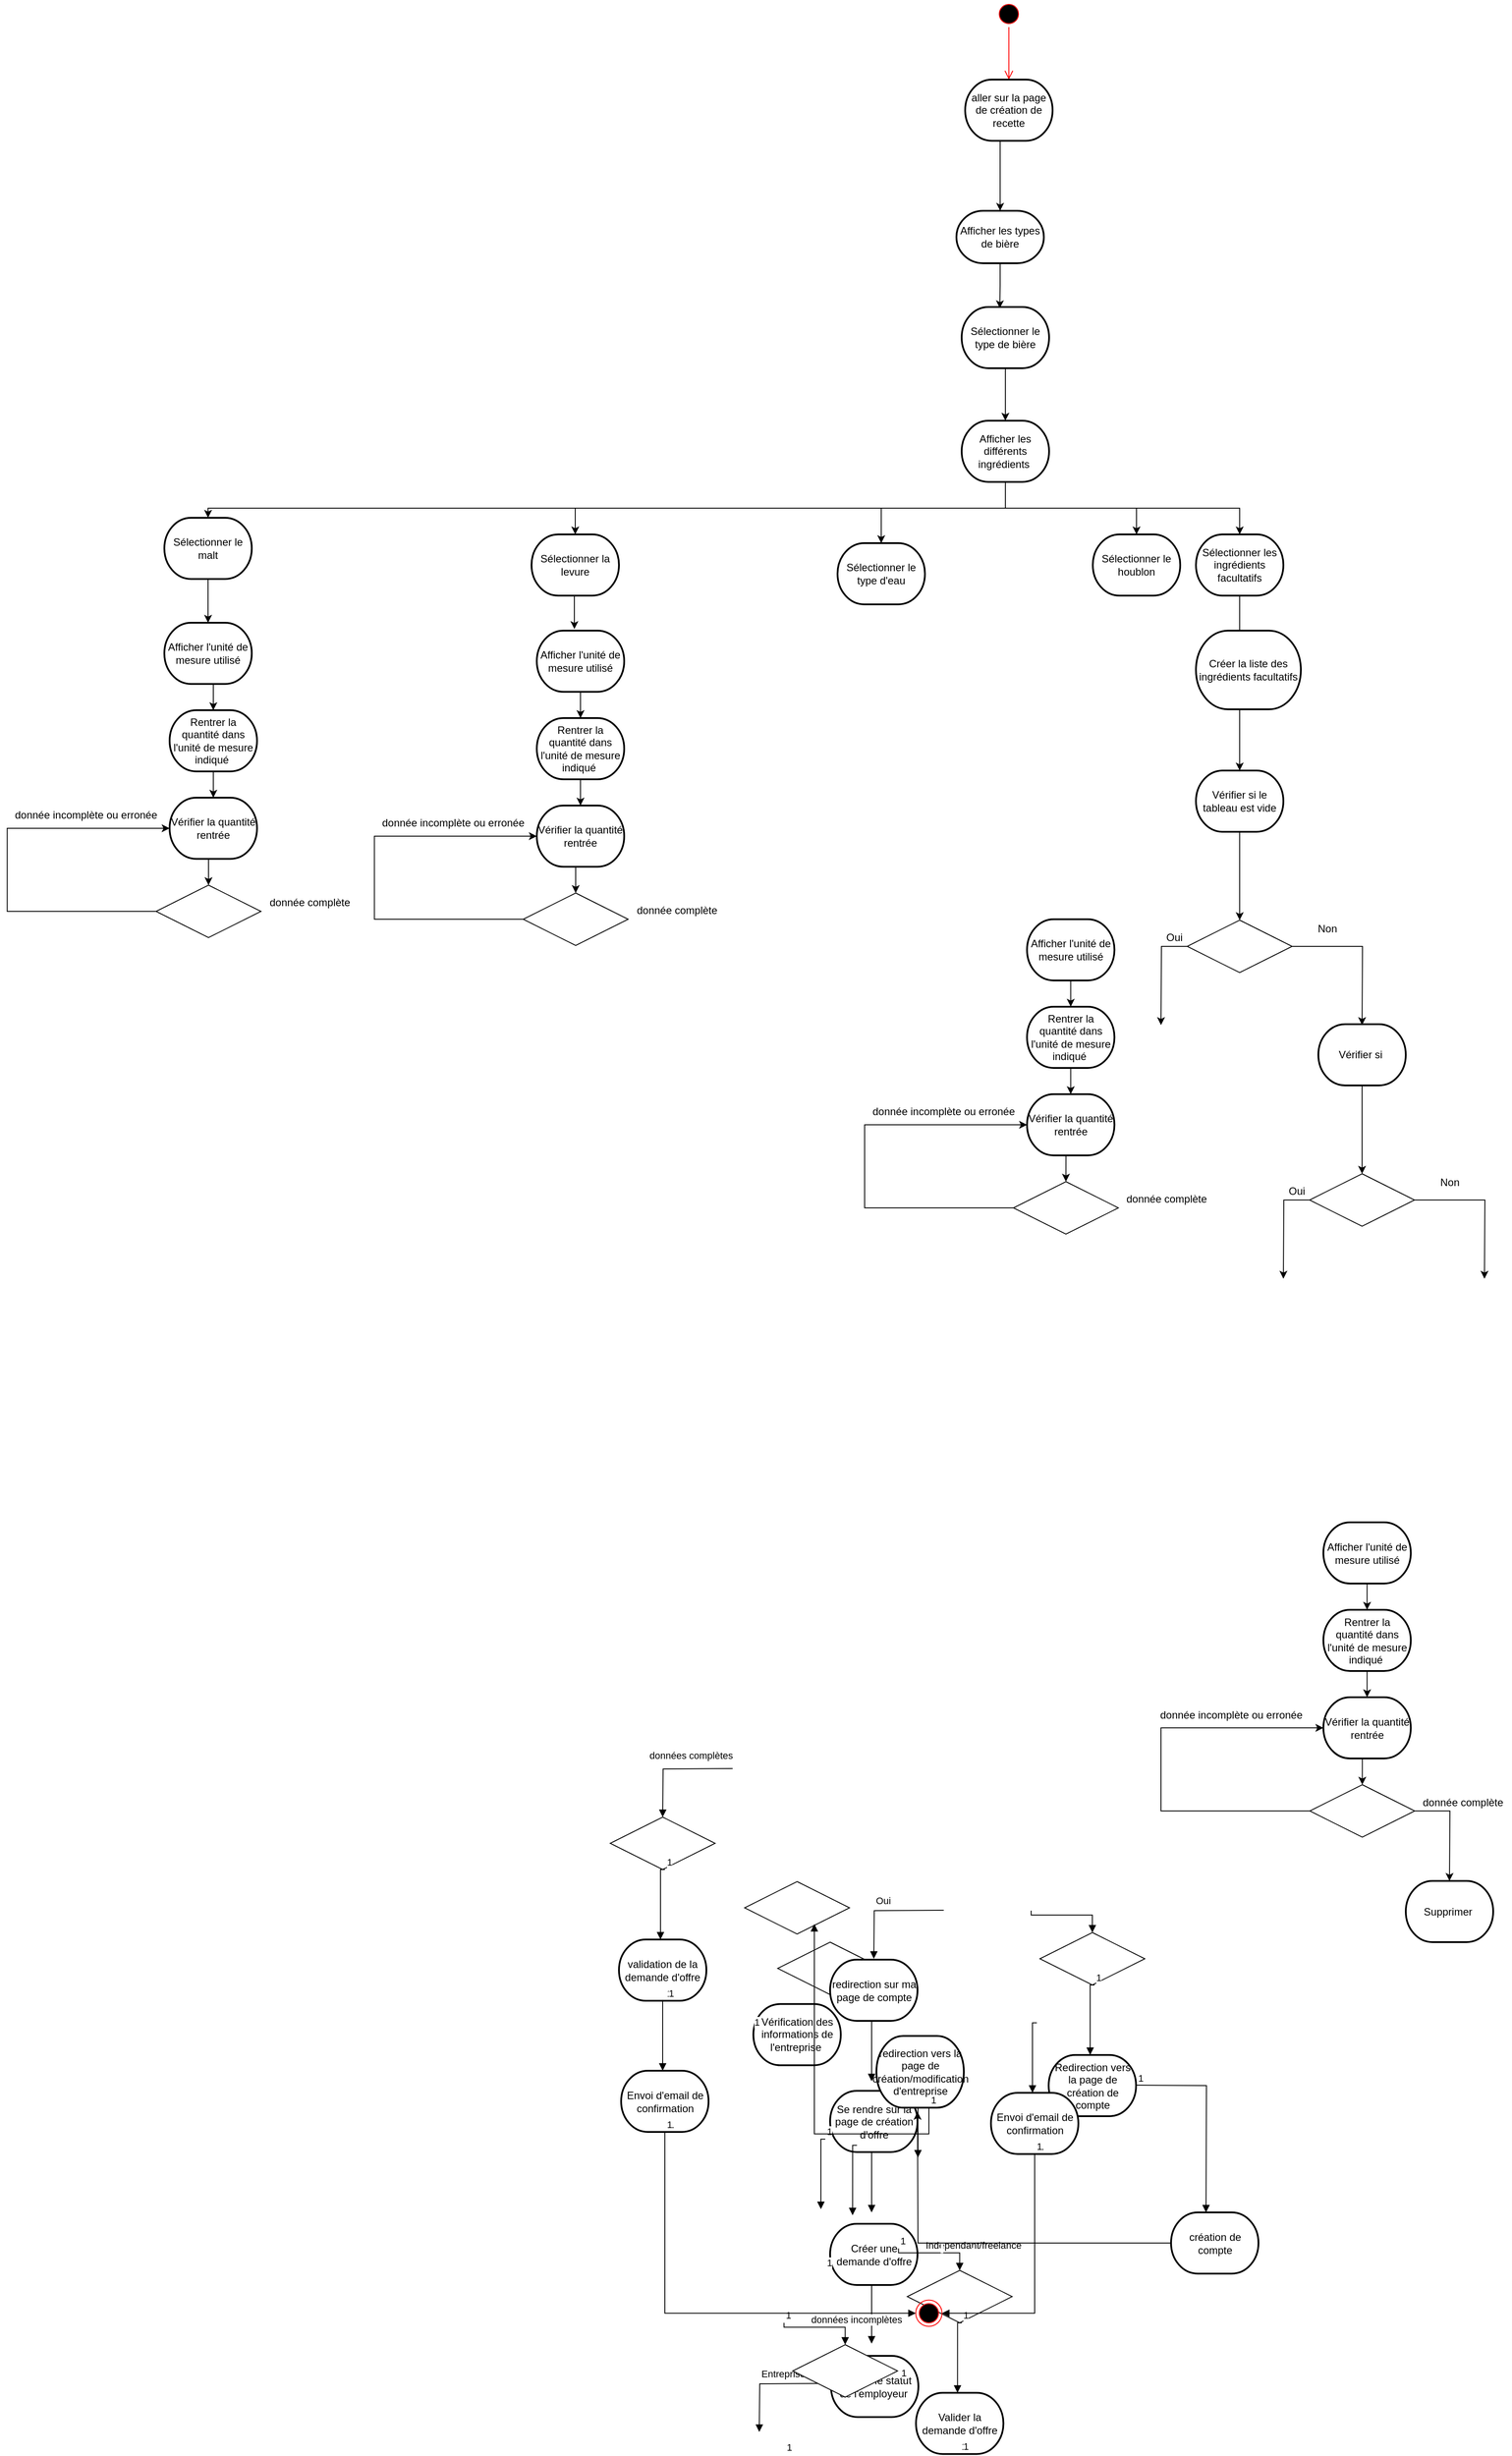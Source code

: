 <mxfile version="18.0.8" type="github">
  <diagram id="vqC2mFW4HvGlkNuLK0up" name="Page-1">
    <mxGraphModel dx="2207" dy="547" grid="1" gridSize="10" guides="1" tooltips="1" connect="1" arrows="1" fold="1" page="1" pageScale="1" pageWidth="1169" pageHeight="1654" math="0" shadow="0">
      <root>
        <mxCell id="0" />
        <mxCell id="1" parent="0" />
        <mxCell id="-LpXlav8uHPvm0gaR7sH-252" value="" style="ellipse;html=1;shape=startState;fillColor=#000000;strokeColor=#ff0000;" vertex="1" parent="1">
          <mxGeometry x="491" y="20" width="30" height="30" as="geometry" />
        </mxCell>
        <mxCell id="-LpXlav8uHPvm0gaR7sH-253" value="" style="edgeStyle=orthogonalEdgeStyle;html=1;verticalAlign=bottom;endArrow=open;endSize=8;strokeColor=#ff0000;rounded=0;entryX=0.5;entryY=0;entryDx=0;entryDy=0;entryPerimeter=0;" edge="1" parent="1" source="-LpXlav8uHPvm0gaR7sH-252" target="-LpXlav8uHPvm0gaR7sH-254">
          <mxGeometry relative="1" as="geometry">
            <mxPoint x="485" y="110" as="targetPoint" />
          </mxGeometry>
        </mxCell>
        <mxCell id="-LpXlav8uHPvm0gaR7sH-333" style="edgeStyle=orthogonalEdgeStyle;rounded=0;orthogonalLoop=1;jettySize=auto;html=1;exitX=0.4;exitY=1;exitDx=0;exitDy=0;exitPerimeter=0;entryX=0.5;entryY=0;entryDx=0;entryDy=0;entryPerimeter=0;endArrow=classic;endFill=1;" edge="1" parent="1" source="-LpXlav8uHPvm0gaR7sH-254" target="-LpXlav8uHPvm0gaR7sH-255">
          <mxGeometry relative="1" as="geometry" />
        </mxCell>
        <mxCell id="-LpXlav8uHPvm0gaR7sH-254" value="aller sur la page de création de recette" style="strokeWidth=2;html=1;shape=mxgraph.flowchart.terminator;whiteSpace=wrap;" vertex="1" parent="1">
          <mxGeometry x="456" y="110" width="100" height="70" as="geometry" />
        </mxCell>
        <mxCell id="-LpXlav8uHPvm0gaR7sH-330" style="edgeStyle=orthogonalEdgeStyle;rounded=0;orthogonalLoop=1;jettySize=auto;html=1;endArrow=classic;endFill=1;entryX=0.436;entryY=0.02;entryDx=0;entryDy=0;entryPerimeter=0;" edge="1" parent="1" source="-LpXlav8uHPvm0gaR7sH-255" target="-LpXlav8uHPvm0gaR7sH-329">
          <mxGeometry relative="1" as="geometry" />
        </mxCell>
        <mxCell id="-LpXlav8uHPvm0gaR7sH-255" value="Afficher les types de bière" style="strokeWidth=2;html=1;shape=mxgraph.flowchart.terminator;whiteSpace=wrap;" vertex="1" parent="1">
          <mxGeometry x="446" y="260" width="100" height="60" as="geometry" />
        </mxCell>
        <mxCell id="-LpXlav8uHPvm0gaR7sH-256" value="&amp;nbsp;" style="endArrow=block;endFill=1;html=1;edgeStyle=orthogonalEdgeStyle;align=left;verticalAlign=top;rounded=0;exitX=1;exitY=0.5;exitDx=0;exitDy=0;exitPerimeter=0;" edge="1" parent="1" target="-LpXlav8uHPvm0gaR7sH-258">
          <mxGeometry x="-1" y="-87" relative="1" as="geometry">
            <mxPoint x="531.5" y="2203.5" as="sourcePoint" />
            <mxPoint x="601.5" y="2258.5" as="targetPoint" />
            <Array as="points">
              <mxPoint x="531.5" y="2208.5" />
              <mxPoint x="601.5" y="2208.5" />
            </Array>
            <mxPoint x="-15" y="-1" as="offset" />
          </mxGeometry>
        </mxCell>
        <mxCell id="-LpXlav8uHPvm0gaR7sH-258" value="" style="shape=rhombus;perimeter=rhombusPerimeter;whiteSpace=wrap;html=1;align=center;" vertex="1" parent="1">
          <mxGeometry x="541.5" y="2228.5" width="120" height="60" as="geometry" />
        </mxCell>
        <mxCell id="-LpXlav8uHPvm0gaR7sH-261" style="edgeStyle=orthogonalEdgeStyle;rounded=0;orthogonalLoop=1;jettySize=auto;html=1;exitX=0.5;exitY=1;exitDx=0;exitDy=0;exitPerimeter=0;" edge="1" parent="1" source="-LpXlav8uHPvm0gaR7sH-254" target="-LpXlav8uHPvm0gaR7sH-254">
          <mxGeometry relative="1" as="geometry" />
        </mxCell>
        <mxCell id="-LpXlav8uHPvm0gaR7sH-262" value="&amp;nbsp;" style="endArrow=block;endFill=1;html=1;edgeStyle=orthogonalEdgeStyle;align=left;verticalAlign=top;rounded=0;" edge="1" parent="1">
          <mxGeometry x="1" y="138" relative="1" as="geometry">
            <mxPoint x="604" y="2288.5" as="sourcePoint" />
            <mxPoint x="599" y="2368.5" as="targetPoint" />
            <Array as="points">
              <mxPoint x="599" y="2288.5" />
            </Array>
            <mxPoint x="-3" y="30" as="offset" />
          </mxGeometry>
        </mxCell>
        <mxCell id="-LpXlav8uHPvm0gaR7sH-263" value="1" style="edgeLabel;resizable=0;html=1;align=left;verticalAlign=bottom;" connectable="0" vertex="1" parent="-LpXlav8uHPvm0gaR7sH-262">
          <mxGeometry x="-1" relative="1" as="geometry" />
        </mxCell>
        <mxCell id="-LpXlav8uHPvm0gaR7sH-264" value="Redirection vers la page de création de compte" style="strokeWidth=2;html=1;shape=mxgraph.flowchart.terminator;whiteSpace=wrap;" vertex="1" parent="1">
          <mxGeometry x="551.5" y="2368.5" width="100" height="70" as="geometry" />
        </mxCell>
        <mxCell id="-LpXlav8uHPvm0gaR7sH-265" value="Oui" style="endArrow=block;endFill=1;html=1;edgeStyle=orthogonalEdgeStyle;align=left;verticalAlign=top;rounded=0;" edge="1" parent="1">
          <mxGeometry x="0.181" y="-24" relative="1" as="geometry">
            <mxPoint x="431.5" y="2203" as="sourcePoint" />
            <mxPoint x="351.5" y="2258.5" as="targetPoint" />
            <mxPoint x="24" y="-24" as="offset" />
          </mxGeometry>
        </mxCell>
        <mxCell id="-LpXlav8uHPvm0gaR7sH-267" value="" style="shape=rhombus;perimeter=rhombusPerimeter;whiteSpace=wrap;html=1;align=center;" vertex="1" parent="1">
          <mxGeometry x="241.5" y="2239.5" width="120" height="60" as="geometry" />
        </mxCell>
        <mxCell id="-LpXlav8uHPvm0gaR7sH-268" value="&amp;nbsp;" style="endArrow=block;endFill=1;html=1;edgeStyle=orthogonalEdgeStyle;align=left;verticalAlign=top;rounded=0;" edge="1" parent="1">
          <mxGeometry x="1" y="138" relative="1" as="geometry">
            <mxPoint x="354" y="2318.5" as="sourcePoint" />
            <mxPoint x="349" y="2398.5" as="targetPoint" />
            <Array as="points">
              <mxPoint x="349" y="2318.5" />
            </Array>
            <mxPoint x="-3" y="30" as="offset" />
          </mxGeometry>
        </mxCell>
        <mxCell id="-LpXlav8uHPvm0gaR7sH-269" value="1" style="edgeLabel;resizable=0;html=1;align=left;verticalAlign=bottom;" connectable="0" vertex="1" parent="-LpXlav8uHPvm0gaR7sH-268">
          <mxGeometry x="-1" relative="1" as="geometry" />
        </mxCell>
        <mxCell id="-LpXlav8uHPvm0gaR7sH-270" value="redirection sur ma page de compte" style="strokeWidth=2;html=1;shape=mxgraph.flowchart.terminator;whiteSpace=wrap;" vertex="1" parent="1">
          <mxGeometry x="301.5" y="2259.5" width="100" height="70" as="geometry" />
        </mxCell>
        <mxCell id="-LpXlav8uHPvm0gaR7sH-271" value="&amp;nbsp;" style="endArrow=block;endFill=1;html=1;edgeStyle=orthogonalEdgeStyle;align=left;verticalAlign=top;rounded=0;" edge="1" parent="1">
          <mxGeometry x="1" y="138" relative="1" as="geometry">
            <mxPoint x="354" y="2468.5" as="sourcePoint" />
            <mxPoint x="349" y="2548.5" as="targetPoint" />
            <Array as="points">
              <mxPoint x="349" y="2468.5" />
            </Array>
            <mxPoint x="-3" y="30" as="offset" />
          </mxGeometry>
        </mxCell>
        <mxCell id="-LpXlav8uHPvm0gaR7sH-272" value="1" style="edgeLabel;resizable=0;html=1;align=left;verticalAlign=bottom;" connectable="0" vertex="1" parent="-LpXlav8uHPvm0gaR7sH-271">
          <mxGeometry x="-1" relative="1" as="geometry" />
        </mxCell>
        <mxCell id="-LpXlav8uHPvm0gaR7sH-273" value="Se rendre sur la page de création d&#39;offre" style="strokeWidth=2;html=1;shape=mxgraph.flowchart.terminator;whiteSpace=wrap;" vertex="1" parent="1">
          <mxGeometry x="301.5" y="2409.5" width="100" height="70" as="geometry" />
        </mxCell>
        <mxCell id="-LpXlav8uHPvm0gaR7sH-274" value="&amp;nbsp;" style="endArrow=block;endFill=1;html=1;edgeStyle=orthogonalEdgeStyle;align=left;verticalAlign=top;rounded=0;" edge="1" parent="1">
          <mxGeometry x="1" y="138" relative="1" as="geometry">
            <mxPoint x="354" y="2618.5" as="sourcePoint" />
            <mxPoint x="349" y="2698.5" as="targetPoint" />
            <Array as="points">
              <mxPoint x="349" y="2618.5" />
            </Array>
            <mxPoint x="-3" y="30" as="offset" />
          </mxGeometry>
        </mxCell>
        <mxCell id="-LpXlav8uHPvm0gaR7sH-275" value="1" style="edgeLabel;resizable=0;html=1;align=left;verticalAlign=bottom;" connectable="0" vertex="1" parent="-LpXlav8uHPvm0gaR7sH-274">
          <mxGeometry x="-1" relative="1" as="geometry" />
        </mxCell>
        <mxCell id="-LpXlav8uHPvm0gaR7sH-276" value="Créer une demande d&#39;offre" style="strokeWidth=2;html=1;shape=mxgraph.flowchart.terminator;whiteSpace=wrap;" vertex="1" parent="1">
          <mxGeometry x="301.5" y="2561.5" width="100" height="70" as="geometry" />
        </mxCell>
        <mxCell id="-LpXlav8uHPvm0gaR7sH-277" value="Indépendant/freelance" style="endArrow=block;endFill=1;html=1;edgeStyle=orthogonalEdgeStyle;align=left;verticalAlign=top;rounded=0;exitX=1;exitY=0.5;exitDx=0;exitDy=0;exitPerimeter=0;" edge="1" parent="1" target="-LpXlav8uHPvm0gaR7sH-279">
          <mxGeometry x="-0.284" y="22" relative="1" as="geometry">
            <mxPoint x="379.75" y="2589.75" as="sourcePoint" />
            <mxPoint x="449.75" y="2644.75" as="targetPoint" />
            <Array as="points">
              <mxPoint x="379.75" y="2594.75" />
              <mxPoint x="449.75" y="2594.75" />
            </Array>
            <mxPoint as="offset" />
          </mxGeometry>
        </mxCell>
        <mxCell id="-LpXlav8uHPvm0gaR7sH-278" value="1" style="edgeLabel;resizable=0;html=1;align=left;verticalAlign=bottom;" connectable="0" vertex="1" parent="-LpXlav8uHPvm0gaR7sH-277">
          <mxGeometry x="-1" relative="1" as="geometry" />
        </mxCell>
        <mxCell id="-LpXlav8uHPvm0gaR7sH-279" value="" style="shape=rhombus;perimeter=rhombusPerimeter;whiteSpace=wrap;html=1;align=center;" vertex="1" parent="1">
          <mxGeometry x="389.75" y="2614.75" width="120" height="60" as="geometry" />
        </mxCell>
        <mxCell id="-LpXlav8uHPvm0gaR7sH-280" value="&amp;nbsp;" style="endArrow=block;endFill=1;html=1;edgeStyle=orthogonalEdgeStyle;align=left;verticalAlign=top;rounded=0;" edge="1" parent="1">
          <mxGeometry x="1" y="138" relative="1" as="geometry">
            <mxPoint x="452.25" y="2674.75" as="sourcePoint" />
            <mxPoint x="447.25" y="2754.75" as="targetPoint" />
            <Array as="points">
              <mxPoint x="447.25" y="2674.75" />
            </Array>
            <mxPoint x="-3" y="30" as="offset" />
          </mxGeometry>
        </mxCell>
        <mxCell id="-LpXlav8uHPvm0gaR7sH-281" value="1" style="edgeLabel;resizable=0;html=1;align=left;verticalAlign=bottom;" connectable="0" vertex="1" parent="-LpXlav8uHPvm0gaR7sH-280">
          <mxGeometry x="-1" relative="1" as="geometry" />
        </mxCell>
        <mxCell id="-LpXlav8uHPvm0gaR7sH-282" value="Valider la demande d&#39;offre" style="strokeWidth=2;html=1;shape=mxgraph.flowchart.terminator;whiteSpace=wrap;" vertex="1" parent="1">
          <mxGeometry x="399.75" y="2754.75" width="100" height="70" as="geometry" />
        </mxCell>
        <mxCell id="-LpXlav8uHPvm0gaR7sH-283" value="&amp;nbsp;" style="endArrow=block;endFill=1;html=1;edgeStyle=orthogonalEdgeStyle;align=left;verticalAlign=top;rounded=0;" edge="1" parent="1">
          <mxGeometry x="1" y="138" relative="1" as="geometry">
            <mxPoint x="332.25" y="2471.75" as="sourcePoint" />
            <mxPoint x="327.25" y="2551.75" as="targetPoint" />
            <Array as="points">
              <mxPoint x="327.25" y="2471.75" />
            </Array>
            <mxPoint x="-3" y="30" as="offset" />
          </mxGeometry>
        </mxCell>
        <mxCell id="-LpXlav8uHPvm0gaR7sH-284" value="1" style="edgeLabel;resizable=0;html=1;align=left;verticalAlign=bottom;" connectable="0" vertex="1" parent="-LpXlav8uHPvm0gaR7sH-283">
          <mxGeometry x="-1" relative="1" as="geometry">
            <mxPoint x="23" y="298" as="offset" />
          </mxGeometry>
        </mxCell>
        <mxCell id="-LpXlav8uHPvm0gaR7sH-285" value="Vérifier le statut de l&#39;employeur&amp;nbsp;" style="strokeWidth=2;html=1;shape=mxgraph.flowchart.terminator;whiteSpace=wrap;" vertex="1" parent="1">
          <mxGeometry x="302.5" y="2712.5" width="100" height="70" as="geometry" />
        </mxCell>
        <mxCell id="-LpXlav8uHPvm0gaR7sH-286" value="1" style="edgeLabel;resizable=0;html=1;align=left;verticalAlign=bottom;" connectable="0" vertex="1" parent="1">
          <mxGeometry x="380.75" y="2740.75" as="geometry" />
        </mxCell>
        <mxCell id="-LpXlav8uHPvm0gaR7sH-287" value="Entreprise" style="endArrow=block;endFill=1;html=1;edgeStyle=orthogonalEdgeStyle;align=left;verticalAlign=top;rounded=0;" edge="1" parent="1">
          <mxGeometry x="0.181" y="-24" relative="1" as="geometry">
            <mxPoint x="300.5" y="2744" as="sourcePoint" />
            <mxPoint x="220.5" y="2799.5" as="targetPoint" />
            <mxPoint x="24" y="-24" as="offset" />
          </mxGeometry>
        </mxCell>
        <mxCell id="-LpXlav8uHPvm0gaR7sH-288" value="1" style="edgeLabel;resizable=0;html=1;align=left;verticalAlign=bottom;" connectable="0" vertex="1" parent="-LpXlav8uHPvm0gaR7sH-287">
          <mxGeometry x="-1" relative="1" as="geometry" />
        </mxCell>
        <mxCell id="-LpXlav8uHPvm0gaR7sH-289" value="" style="shape=rhombus;perimeter=rhombusPerimeter;whiteSpace=wrap;html=1;align=center;" vertex="1" parent="1">
          <mxGeometry x="203.75" y="2170.25" width="120" height="60" as="geometry" />
        </mxCell>
        <mxCell id="-LpXlav8uHPvm0gaR7sH-290" value="&amp;nbsp;" style="endArrow=block;endFill=1;html=1;edgeStyle=orthogonalEdgeStyle;align=left;verticalAlign=top;rounded=0;" edge="1" parent="1">
          <mxGeometry x="1" y="138" relative="1" as="geometry">
            <mxPoint x="296" y="2464.75" as="sourcePoint" />
            <mxPoint x="291" y="2544.75" as="targetPoint" />
            <Array as="points">
              <mxPoint x="291" y="2464.75" />
            </Array>
            <mxPoint x="-3" y="30" as="offset" />
          </mxGeometry>
        </mxCell>
        <mxCell id="-LpXlav8uHPvm0gaR7sH-291" value="1" style="edgeLabel;resizable=0;html=1;align=left;verticalAlign=bottom;" connectable="0" vertex="1" parent="-LpXlav8uHPvm0gaR7sH-290">
          <mxGeometry x="-1" relative="1" as="geometry" />
        </mxCell>
        <mxCell id="-LpXlav8uHPvm0gaR7sH-292" value="Vérification des informations de l&#39;entreprise&amp;nbsp;" style="strokeWidth=2;html=1;shape=mxgraph.flowchart.terminator;whiteSpace=wrap;" vertex="1" parent="1">
          <mxGeometry x="213.75" y="2310.25" width="100" height="70" as="geometry" />
        </mxCell>
        <mxCell id="-LpXlav8uHPvm0gaR7sH-293" value="1" style="edgeLabel;resizable=0;html=1;align=left;verticalAlign=bottom;" connectable="0" vertex="1" parent="1">
          <mxGeometry x="296" y="2614.75" as="geometry" />
        </mxCell>
        <mxCell id="-LpXlav8uHPvm0gaR7sH-294" value="données incomplètes" style="endArrow=block;endFill=1;html=1;edgeStyle=orthogonalEdgeStyle;align=left;verticalAlign=top;rounded=0;exitX=1;exitY=0.5;exitDx=0;exitDy=0;exitPerimeter=0;" edge="1" parent="1" target="-LpXlav8uHPvm0gaR7sH-296">
          <mxGeometry x="-0.284" y="22" relative="1" as="geometry">
            <mxPoint x="248.75" y="2674.75" as="sourcePoint" />
            <mxPoint x="318.75" y="2729.75" as="targetPoint" />
            <Array as="points">
              <mxPoint x="248.75" y="2679.75" />
              <mxPoint x="318.75" y="2679.75" />
            </Array>
            <mxPoint as="offset" />
          </mxGeometry>
        </mxCell>
        <mxCell id="-LpXlav8uHPvm0gaR7sH-295" value="1" style="edgeLabel;resizable=0;html=1;align=left;verticalAlign=bottom;" connectable="0" vertex="1" parent="-LpXlav8uHPvm0gaR7sH-294">
          <mxGeometry x="-1" relative="1" as="geometry" />
        </mxCell>
        <mxCell id="-LpXlav8uHPvm0gaR7sH-296" value="" style="shape=rhombus;perimeter=rhombusPerimeter;whiteSpace=wrap;html=1;align=center;" vertex="1" parent="1">
          <mxGeometry x="258.75" y="2699.75" width="120" height="60" as="geometry" />
        </mxCell>
        <mxCell id="-LpXlav8uHPvm0gaR7sH-297" value="&amp;nbsp;" style="endArrow=block;endFill=1;html=1;edgeStyle=orthogonalEdgeStyle;align=left;verticalAlign=top;rounded=0;" edge="1" parent="1">
          <mxGeometry x="1" y="138" relative="1" as="geometry">
            <mxPoint x="407" y="2405.75" as="sourcePoint" />
            <mxPoint x="402" y="2485.75" as="targetPoint" />
            <Array as="points">
              <mxPoint x="402" y="2405.75" />
            </Array>
            <mxPoint x="-3" y="30" as="offset" />
          </mxGeometry>
        </mxCell>
        <mxCell id="-LpXlav8uHPvm0gaR7sH-298" value="1" style="edgeLabel;resizable=0;html=1;align=left;verticalAlign=bottom;" connectable="0" vertex="1" parent="-LpXlav8uHPvm0gaR7sH-297">
          <mxGeometry x="-1" relative="1" as="geometry" />
        </mxCell>
        <mxCell id="-LpXlav8uHPvm0gaR7sH-299" value="redirection vers la page de création/modification d&#39;entreprise" style="strokeWidth=2;html=1;shape=mxgraph.flowchart.terminator;whiteSpace=wrap;" vertex="1" parent="1">
          <mxGeometry x="354.5" y="2346.75" width="100" height="82" as="geometry" />
        </mxCell>
        <mxCell id="-LpXlav8uHPvm0gaR7sH-300" value="1" style="edgeLabel;resizable=0;html=1;align=left;verticalAlign=bottom;" connectable="0" vertex="1" parent="1">
          <mxGeometry x="249.75" y="2825.75" as="geometry" />
        </mxCell>
        <mxCell id="-LpXlav8uHPvm0gaR7sH-301" value="données complètes" style="endArrow=block;endFill=1;html=1;edgeStyle=orthogonalEdgeStyle;align=left;verticalAlign=top;rounded=0;" edge="1" parent="1">
          <mxGeometry x="0.181" y="-34" relative="1" as="geometry">
            <mxPoint x="190" y="2041" as="sourcePoint" />
            <mxPoint x="110" y="2096.5" as="targetPoint" />
            <mxPoint x="16" y="-28" as="offset" />
          </mxGeometry>
        </mxCell>
        <mxCell id="-LpXlav8uHPvm0gaR7sH-302" value="1" style="edgeLabel;resizable=0;html=1;align=left;verticalAlign=bottom;" connectable="0" vertex="1" parent="-LpXlav8uHPvm0gaR7sH-301">
          <mxGeometry x="-1" relative="1" as="geometry">
            <mxPoint x="23" y="298" as="offset" />
          </mxGeometry>
        </mxCell>
        <mxCell id="-LpXlav8uHPvm0gaR7sH-303" value="" style="shape=rhombus;perimeter=rhombusPerimeter;whiteSpace=wrap;html=1;align=center;" vertex="1" parent="1">
          <mxGeometry x="50" y="2096.5" width="120" height="60" as="geometry" />
        </mxCell>
        <mxCell id="-LpXlav8uHPvm0gaR7sH-304" value="&amp;nbsp;" style="endArrow=block;endFill=1;html=1;edgeStyle=orthogonalEdgeStyle;align=left;verticalAlign=top;rounded=0;" edge="1" parent="1">
          <mxGeometry x="1" y="138" relative="1" as="geometry">
            <mxPoint x="112.5" y="2156.5" as="sourcePoint" />
            <mxPoint x="107.5" y="2236.5" as="targetPoint" />
            <Array as="points">
              <mxPoint x="107.5" y="2156.5" />
            </Array>
            <mxPoint x="-3" y="30" as="offset" />
          </mxGeometry>
        </mxCell>
        <mxCell id="-LpXlav8uHPvm0gaR7sH-305" value="1" style="edgeLabel;resizable=0;html=1;align=left;verticalAlign=bottom;" connectable="0" vertex="1" parent="-LpXlav8uHPvm0gaR7sH-304">
          <mxGeometry x="-1" relative="1" as="geometry" />
        </mxCell>
        <mxCell id="-LpXlav8uHPvm0gaR7sH-306" value="validation de la demande d&#39;offre" style="strokeWidth=2;html=1;shape=mxgraph.flowchart.terminator;whiteSpace=wrap;" vertex="1" parent="1">
          <mxGeometry x="60" y="2236.5" width="100" height="70" as="geometry" />
        </mxCell>
        <mxCell id="-LpXlav8uHPvm0gaR7sH-307" value="1" style="edgeLabel;resizable=0;html=1;align=left;verticalAlign=bottom;" connectable="0" vertex="1" parent="1">
          <mxGeometry x="112.5" y="2306.5" as="geometry" />
        </mxCell>
        <mxCell id="-LpXlav8uHPvm0gaR7sH-308" value="&amp;nbsp;" style="endArrow=block;endFill=1;html=1;edgeStyle=orthogonalEdgeStyle;align=left;verticalAlign=top;rounded=0;" edge="1" parent="1">
          <mxGeometry x="1" y="138" relative="1" as="geometry">
            <mxPoint x="115" y="2306.5" as="sourcePoint" />
            <mxPoint x="110" y="2386.5" as="targetPoint" />
            <Array as="points">
              <mxPoint x="110" y="2306.5" />
            </Array>
            <mxPoint x="-3" y="30" as="offset" />
          </mxGeometry>
        </mxCell>
        <mxCell id="-LpXlav8uHPvm0gaR7sH-309" value="1" style="edgeLabel;resizable=0;html=1;align=left;verticalAlign=bottom;" connectable="0" vertex="1" parent="-LpXlav8uHPvm0gaR7sH-308">
          <mxGeometry x="-1" relative="1" as="geometry" />
        </mxCell>
        <mxCell id="-LpXlav8uHPvm0gaR7sH-310" value="Envoi d&#39;email de confirmation" style="strokeWidth=2;html=1;shape=mxgraph.flowchart.terminator;whiteSpace=wrap;" vertex="1" parent="1">
          <mxGeometry x="62.5" y="2386.5" width="100" height="70" as="geometry" />
        </mxCell>
        <mxCell id="-LpXlav8uHPvm0gaR7sH-311" value="1" style="edgeLabel;resizable=0;html=1;align=left;verticalAlign=bottom;" connectable="0" vertex="1" parent="1">
          <mxGeometry x="115" y="2456.5" as="geometry" />
        </mxCell>
        <mxCell id="-LpXlav8uHPvm0gaR7sH-312" value="" style="ellipse;html=1;shape=endState;fillColor=#000000;strokeColor=#ff0000;" vertex="1" parent="1">
          <mxGeometry x="399.5" y="2648.75" width="30" height="30" as="geometry" />
        </mxCell>
        <mxCell id="-LpXlav8uHPvm0gaR7sH-313" value="&amp;nbsp;" style="endArrow=block;endFill=1;html=1;edgeStyle=orthogonalEdgeStyle;align=left;verticalAlign=top;rounded=0;exitX=0.5;exitY=1;exitDx=0;exitDy=0;exitPerimeter=0;entryX=0;entryY=0.5;entryDx=0;entryDy=0;" edge="1" parent="1" source="-LpXlav8uHPvm0gaR7sH-310" target="-LpXlav8uHPvm0gaR7sH-312">
          <mxGeometry x="0.017" y="71" relative="1" as="geometry">
            <mxPoint x="272" y="1906.5" as="sourcePoint" />
            <mxPoint x="432" y="1906.5" as="targetPoint" />
            <mxPoint x="1" as="offset" />
          </mxGeometry>
        </mxCell>
        <mxCell id="-LpXlav8uHPvm0gaR7sH-314" value="1" style="edgeLabel;resizable=0;html=1;align=left;verticalAlign=bottom;" connectable="0" vertex="1" parent="-LpXlav8uHPvm0gaR7sH-313">
          <mxGeometry x="-1" relative="1" as="geometry" />
        </mxCell>
        <mxCell id="-LpXlav8uHPvm0gaR7sH-315" value="" style="endArrow=block;endFill=1;html=1;edgeStyle=orthogonalEdgeStyle;align=left;verticalAlign=top;rounded=0;entryX=0.5;entryY=1;entryDx=0;entryDy=0;entryPerimeter=0;" edge="1" parent="1">
          <mxGeometry x="-0.652" y="70" relative="1" as="geometry">
            <mxPoint x="414.5" y="2428.75" as="sourcePoint" />
            <mxPoint x="283.5" y="2218.75" as="targetPoint" />
            <Array as="points">
              <mxPoint x="414.5" y="2458.75" />
              <mxPoint x="283.5" y="2458.75" />
            </Array>
            <mxPoint as="offset" />
          </mxGeometry>
        </mxCell>
        <mxCell id="-LpXlav8uHPvm0gaR7sH-316" value="1" style="edgeLabel;resizable=0;html=1;align=left;verticalAlign=bottom;" connectable="0" vertex="1" parent="-LpXlav8uHPvm0gaR7sH-315">
          <mxGeometry x="-1" relative="1" as="geometry" />
        </mxCell>
        <mxCell id="-LpXlav8uHPvm0gaR7sH-317" value="1" style="edgeLabel;resizable=0;html=1;align=left;verticalAlign=bottom;" connectable="0" vertex="1" parent="1">
          <mxGeometry x="449.75" y="2824.75" as="geometry" />
        </mxCell>
        <mxCell id="-LpXlav8uHPvm0gaR7sH-318" value="&amp;nbsp;" style="endArrow=block;endFill=1;html=1;edgeStyle=orthogonalEdgeStyle;align=left;verticalAlign=top;rounded=0;" edge="1" parent="1">
          <mxGeometry x="1" y="138" relative="1" as="geometry">
            <mxPoint x="538" y="2331.75" as="sourcePoint" />
            <mxPoint x="533" y="2411.75" as="targetPoint" />
            <Array as="points">
              <mxPoint x="533" y="2331.75" />
            </Array>
            <mxPoint x="-3" y="30" as="offset" />
          </mxGeometry>
        </mxCell>
        <mxCell id="-LpXlav8uHPvm0gaR7sH-319" value="1" style="edgeLabel;resizable=0;html=1;align=left;verticalAlign=bottom;" connectable="0" vertex="1" parent="-LpXlav8uHPvm0gaR7sH-318">
          <mxGeometry x="-1" relative="1" as="geometry">
            <mxPoint x="-86" y="493" as="offset" />
          </mxGeometry>
        </mxCell>
        <mxCell id="-LpXlav8uHPvm0gaR7sH-320" value="Envoi d&#39;email de confirmation" style="strokeWidth=2;html=1;shape=mxgraph.flowchart.terminator;whiteSpace=wrap;" vertex="1" parent="1">
          <mxGeometry x="485.5" y="2411.75" width="100" height="70" as="geometry" />
        </mxCell>
        <mxCell id="-LpXlav8uHPvm0gaR7sH-321" value="1" style="edgeLabel;resizable=0;html=1;align=left;verticalAlign=bottom;" connectable="0" vertex="1" parent="1">
          <mxGeometry x="538" y="2481.75" as="geometry" />
        </mxCell>
        <mxCell id="-LpXlav8uHPvm0gaR7sH-322" value="1" style="edgeLabel;resizable=0;html=1;align=left;verticalAlign=bottom;" connectable="0" vertex="1" parent="1">
          <mxGeometry x="535.5" y="2481.75" as="geometry" />
        </mxCell>
        <mxCell id="-LpXlav8uHPvm0gaR7sH-323" value="" style="endArrow=block;endFill=1;html=1;edgeStyle=orthogonalEdgeStyle;align=left;verticalAlign=top;rounded=0;exitX=0.5;exitY=1;exitDx=0;exitDy=0;exitPerimeter=0;entryX=1;entryY=0.5;entryDx=0;entryDy=0;" edge="1" parent="1" source="-LpXlav8uHPvm0gaR7sH-320" target="-LpXlav8uHPvm0gaR7sH-312">
          <mxGeometry x="-0.784" y="79" relative="1" as="geometry">
            <mxPoint x="324.5" y="2418.75" as="sourcePoint" />
            <mxPoint x="484.5" y="2418.75" as="targetPoint" />
            <mxPoint as="offset" />
          </mxGeometry>
        </mxCell>
        <mxCell id="-LpXlav8uHPvm0gaR7sH-324" value="1" style="edgeLabel;resizable=0;html=1;align=left;verticalAlign=bottom;" connectable="0" vertex="1" parent="-LpXlav8uHPvm0gaR7sH-323">
          <mxGeometry x="-1" relative="1" as="geometry" />
        </mxCell>
        <mxCell id="-LpXlav8uHPvm0gaR7sH-325" value="" style="endArrow=block;endFill=1;html=1;edgeStyle=orthogonalEdgeStyle;align=left;verticalAlign=top;rounded=0;" edge="1" parent="1">
          <mxGeometry x="-0.625" y="-55" relative="1" as="geometry">
            <mxPoint x="651.5" y="2403" as="sourcePoint" />
            <mxPoint x="731.5" y="2548.5" as="targetPoint" />
            <mxPoint y="1" as="offset" />
          </mxGeometry>
        </mxCell>
        <mxCell id="-LpXlav8uHPvm0gaR7sH-326" value="1" style="edgeLabel;resizable=0;html=1;align=left;verticalAlign=bottom;" connectable="0" vertex="1" parent="-LpXlav8uHPvm0gaR7sH-325">
          <mxGeometry x="-1" relative="1" as="geometry" />
        </mxCell>
        <mxCell id="-LpXlav8uHPvm0gaR7sH-327" style="edgeStyle=orthogonalEdgeStyle;rounded=0;orthogonalLoop=1;jettySize=auto;html=1;entryX=1;entryY=0.5;entryDx=0;entryDy=0;entryPerimeter=0;" edge="1" parent="1" source="-LpXlav8uHPvm0gaR7sH-328">
          <mxGeometry relative="1" as="geometry">
            <mxPoint x="401.5" y="2433.5" as="targetPoint" />
          </mxGeometry>
        </mxCell>
        <mxCell id="-LpXlav8uHPvm0gaR7sH-328" value="création de compte" style="strokeWidth=2;html=1;shape=mxgraph.flowchart.terminator;whiteSpace=wrap;" vertex="1" parent="1">
          <mxGeometry x="691.5" y="2548.5" width="100" height="70" as="geometry" />
        </mxCell>
        <mxCell id="-LpXlav8uHPvm0gaR7sH-332" style="edgeStyle=orthogonalEdgeStyle;rounded=0;orthogonalLoop=1;jettySize=auto;html=1;exitX=0.5;exitY=1;exitDx=0;exitDy=0;exitPerimeter=0;entryX=0.5;entryY=0;entryDx=0;entryDy=0;entryPerimeter=0;endArrow=classic;endFill=1;" edge="1" parent="1" source="-LpXlav8uHPvm0gaR7sH-329" target="-LpXlav8uHPvm0gaR7sH-331">
          <mxGeometry relative="1" as="geometry" />
        </mxCell>
        <mxCell id="-LpXlav8uHPvm0gaR7sH-329" value="Sélectionner le type de bière" style="strokeWidth=2;html=1;shape=mxgraph.flowchart.terminator;whiteSpace=wrap;" vertex="1" parent="1">
          <mxGeometry x="452" y="370" width="100" height="70" as="geometry" />
        </mxCell>
        <mxCell id="-LpXlav8uHPvm0gaR7sH-338" style="edgeStyle=orthogonalEdgeStyle;rounded=0;orthogonalLoop=1;jettySize=auto;html=1;exitX=0.5;exitY=1;exitDx=0;exitDy=0;exitPerimeter=0;endArrow=classic;endFill=1;" edge="1" parent="1" source="-LpXlav8uHPvm0gaR7sH-331" target="-LpXlav8uHPvm0gaR7sH-334">
          <mxGeometry relative="1" as="geometry">
            <Array as="points">
              <mxPoint x="502" y="600" />
              <mxPoint x="-410" y="600" />
            </Array>
          </mxGeometry>
        </mxCell>
        <mxCell id="-LpXlav8uHPvm0gaR7sH-339" style="edgeStyle=orthogonalEdgeStyle;rounded=0;orthogonalLoop=1;jettySize=auto;html=1;entryX=0.5;entryY=0;entryDx=0;entryDy=0;entryPerimeter=0;endArrow=classic;endFill=1;exitX=0.5;exitY=1;exitDx=0;exitDy=0;exitPerimeter=0;" edge="1" parent="1" source="-LpXlav8uHPvm0gaR7sH-331" target="-LpXlav8uHPvm0gaR7sH-335">
          <mxGeometry relative="1" as="geometry" />
        </mxCell>
        <mxCell id="-LpXlav8uHPvm0gaR7sH-340" style="edgeStyle=orthogonalEdgeStyle;rounded=0;orthogonalLoop=1;jettySize=auto;html=1;entryX=0.5;entryY=0;entryDx=0;entryDy=0;entryPerimeter=0;endArrow=classic;endFill=1;exitX=0.5;exitY=1;exitDx=0;exitDy=0;exitPerimeter=0;" edge="1" parent="1" source="-LpXlav8uHPvm0gaR7sH-331" target="-LpXlav8uHPvm0gaR7sH-336">
          <mxGeometry relative="1" as="geometry">
            <Array as="points">
              <mxPoint x="502" y="600" />
              <mxPoint x="360" y="600" />
            </Array>
          </mxGeometry>
        </mxCell>
        <mxCell id="-LpXlav8uHPvm0gaR7sH-341" style="edgeStyle=orthogonalEdgeStyle;rounded=0;orthogonalLoop=1;jettySize=auto;html=1;entryX=0.5;entryY=0;entryDx=0;entryDy=0;entryPerimeter=0;endArrow=classic;endFill=1;exitX=0.5;exitY=1;exitDx=0;exitDy=0;exitPerimeter=0;" edge="1" parent="1" source="-LpXlav8uHPvm0gaR7sH-331" target="-LpXlav8uHPvm0gaR7sH-337">
          <mxGeometry relative="1" as="geometry" />
        </mxCell>
        <mxCell id="-LpXlav8uHPvm0gaR7sH-343" style="edgeStyle=orthogonalEdgeStyle;rounded=0;orthogonalLoop=1;jettySize=auto;html=1;endArrow=classic;endFill=1;exitX=0.5;exitY=1;exitDx=0;exitDy=0;exitPerimeter=0;" edge="1" parent="1" source="-LpXlav8uHPvm0gaR7sH-331" target="-LpXlav8uHPvm0gaR7sH-342">
          <mxGeometry relative="1" as="geometry" />
        </mxCell>
        <mxCell id="-LpXlav8uHPvm0gaR7sH-331" value="Afficher les différents ingrédients&amp;nbsp;" style="strokeWidth=2;html=1;shape=mxgraph.flowchart.terminator;whiteSpace=wrap;" vertex="1" parent="1">
          <mxGeometry x="452" y="500" width="100" height="70" as="geometry" />
        </mxCell>
        <mxCell id="-LpXlav8uHPvm0gaR7sH-412" style="edgeStyle=orthogonalEdgeStyle;rounded=0;orthogonalLoop=1;jettySize=auto;html=1;exitX=0.5;exitY=1;exitDx=0;exitDy=0;exitPerimeter=0;endArrow=classic;endFill=1;" edge="1" parent="1" source="-LpXlav8uHPvm0gaR7sH-334" target="-LpXlav8uHPvm0gaR7sH-383">
          <mxGeometry relative="1" as="geometry" />
        </mxCell>
        <mxCell id="-LpXlav8uHPvm0gaR7sH-334" value="Sélectionner&amp;nbsp;le malt" style="strokeWidth=2;html=1;shape=mxgraph.flowchart.terminator;whiteSpace=wrap;" vertex="1" parent="1">
          <mxGeometry x="-460" y="611" width="100" height="70" as="geometry" />
        </mxCell>
        <mxCell id="-LpXlav8uHPvm0gaR7sH-413" style="edgeStyle=orthogonalEdgeStyle;rounded=0;orthogonalLoop=1;jettySize=auto;html=1;exitX=0.5;exitY=1;exitDx=0;exitDy=0;exitPerimeter=0;entryX=0.43;entryY=-0.026;entryDx=0;entryDy=0;entryPerimeter=0;endArrow=classic;endFill=1;" edge="1" parent="1" source="-LpXlav8uHPvm0gaR7sH-335" target="-LpXlav8uHPvm0gaR7sH-394">
          <mxGeometry relative="1" as="geometry" />
        </mxCell>
        <mxCell id="-LpXlav8uHPvm0gaR7sH-335" value="Sélectionner&amp;nbsp;la levure" style="strokeWidth=2;html=1;shape=mxgraph.flowchart.terminator;whiteSpace=wrap;" vertex="1" parent="1">
          <mxGeometry x="-40" y="630" width="100" height="70" as="geometry" />
        </mxCell>
        <mxCell id="-LpXlav8uHPvm0gaR7sH-336" value="Sélectionner&amp;nbsp;le type d&#39;eau" style="strokeWidth=2;html=1;shape=mxgraph.flowchart.terminator;whiteSpace=wrap;" vertex="1" parent="1">
          <mxGeometry x="310" y="640" width="100" height="70" as="geometry" />
        </mxCell>
        <mxCell id="-LpXlav8uHPvm0gaR7sH-337" value="Sélectionner&amp;nbsp;le houblon" style="strokeWidth=2;html=1;shape=mxgraph.flowchart.terminator;whiteSpace=wrap;" vertex="1" parent="1">
          <mxGeometry x="602" y="630" width="100" height="70" as="geometry" />
        </mxCell>
        <mxCell id="-LpXlav8uHPvm0gaR7sH-352" style="edgeStyle=orthogonalEdgeStyle;rounded=0;orthogonalLoop=1;jettySize=auto;html=1;exitX=0.5;exitY=1;exitDx=0;exitDy=0;exitPerimeter=0;entryX=0.5;entryY=0;entryDx=0;entryDy=0;entryPerimeter=0;endArrow=classic;endFill=1;" edge="1" parent="1" source="-LpXlav8uHPvm0gaR7sH-342" target="-LpXlav8uHPvm0gaR7sH-345">
          <mxGeometry relative="1" as="geometry" />
        </mxCell>
        <mxCell id="-LpXlav8uHPvm0gaR7sH-342" value="Sélectionner&amp;nbsp;les ingrédients facultatifs" style="strokeWidth=2;html=1;shape=mxgraph.flowchart.terminator;whiteSpace=wrap;" vertex="1" parent="1">
          <mxGeometry x="720" y="630" width="100" height="70" as="geometry" />
        </mxCell>
        <mxCell id="-LpXlav8uHPvm0gaR7sH-347" style="edgeStyle=orthogonalEdgeStyle;rounded=0;orthogonalLoop=1;jettySize=auto;html=1;entryX=0.5;entryY=0;entryDx=0;entryDy=0;endArrow=classic;endFill=1;" edge="1" parent="1" source="-LpXlav8uHPvm0gaR7sH-345" target="-LpXlav8uHPvm0gaR7sH-346">
          <mxGeometry relative="1" as="geometry" />
        </mxCell>
        <mxCell id="-LpXlav8uHPvm0gaR7sH-345" value="Vérifier si le tableau est vide" style="strokeWidth=2;html=1;shape=mxgraph.flowchart.terminator;whiteSpace=wrap;" vertex="1" parent="1">
          <mxGeometry x="720" y="900" width="100" height="70" as="geometry" />
        </mxCell>
        <mxCell id="-LpXlav8uHPvm0gaR7sH-348" style="edgeStyle=orthogonalEdgeStyle;rounded=0;orthogonalLoop=1;jettySize=auto;html=1;exitX=0;exitY=0.5;exitDx=0;exitDy=0;endArrow=classic;endFill=1;" edge="1" parent="1" source="-LpXlav8uHPvm0gaR7sH-346">
          <mxGeometry relative="1" as="geometry">
            <mxPoint x="680" y="1191" as="targetPoint" />
          </mxGeometry>
        </mxCell>
        <mxCell id="-LpXlav8uHPvm0gaR7sH-349" style="edgeStyle=orthogonalEdgeStyle;rounded=0;orthogonalLoop=1;jettySize=auto;html=1;exitX=1;exitY=0.5;exitDx=0;exitDy=0;endArrow=classic;endFill=1;" edge="1" parent="1" source="-LpXlav8uHPvm0gaR7sH-346">
          <mxGeometry relative="1" as="geometry">
            <mxPoint x="910" y="1191" as="targetPoint" />
          </mxGeometry>
        </mxCell>
        <mxCell id="-LpXlav8uHPvm0gaR7sH-346" value="" style="shape=rhombus;perimeter=rhombusPerimeter;whiteSpace=wrap;html=1;align=center;" vertex="1" parent="1">
          <mxGeometry x="710" y="1071" width="120" height="60" as="geometry" />
        </mxCell>
        <mxCell id="-LpXlav8uHPvm0gaR7sH-350" value="Non" style="text;html=1;align=center;verticalAlign=middle;resizable=0;points=[];autosize=1;strokeColor=none;fillColor=none;" vertex="1" parent="1">
          <mxGeometry x="850" y="1071" width="40" height="20" as="geometry" />
        </mxCell>
        <mxCell id="-LpXlav8uHPvm0gaR7sH-351" value="Oui" style="text;html=1;align=center;verticalAlign=middle;resizable=0;points=[];autosize=1;strokeColor=none;fillColor=none;" vertex="1" parent="1">
          <mxGeometry x="680" y="1081" width="30" height="20" as="geometry" />
        </mxCell>
        <mxCell id="-LpXlav8uHPvm0gaR7sH-363" style="edgeStyle=orthogonalEdgeStyle;rounded=0;orthogonalLoop=1;jettySize=auto;html=1;exitX=0.5;exitY=1;exitDx=0;exitDy=0;exitPerimeter=0;entryX=0.5;entryY=0;entryDx=0;entryDy=0;entryPerimeter=0;endArrow=classic;endFill=1;" edge="1" parent="1" source="-LpXlav8uHPvm0gaR7sH-353" target="-LpXlav8uHPvm0gaR7sH-354">
          <mxGeometry relative="1" as="geometry" />
        </mxCell>
        <mxCell id="-LpXlav8uHPvm0gaR7sH-353" value="Afficher l&#39;unité de mesure utilisé" style="strokeWidth=2;html=1;shape=mxgraph.flowchart.terminator;whiteSpace=wrap;" vertex="1" parent="1">
          <mxGeometry x="865.75" y="1759.5" width="100" height="70" as="geometry" />
        </mxCell>
        <mxCell id="-LpXlav8uHPvm0gaR7sH-364" style="edgeStyle=orthogonalEdgeStyle;rounded=0;orthogonalLoop=1;jettySize=auto;html=1;exitX=0.5;exitY=1;exitDx=0;exitDy=0;exitPerimeter=0;entryX=0.5;entryY=0;entryDx=0;entryDy=0;entryPerimeter=0;endArrow=classic;endFill=1;" edge="1" parent="1" source="-LpXlav8uHPvm0gaR7sH-354" target="-LpXlav8uHPvm0gaR7sH-355">
          <mxGeometry relative="1" as="geometry" />
        </mxCell>
        <mxCell id="-LpXlav8uHPvm0gaR7sH-354" value="Rentrer la quantité dans l&#39;unité de mesure indiqué&amp;nbsp;" style="strokeWidth=2;html=1;shape=mxgraph.flowchart.terminator;whiteSpace=wrap;" vertex="1" parent="1">
          <mxGeometry x="865.75" y="1859.5" width="100" height="70" as="geometry" />
        </mxCell>
        <mxCell id="-LpXlav8uHPvm0gaR7sH-357" style="edgeStyle=orthogonalEdgeStyle;rounded=0;orthogonalLoop=1;jettySize=auto;html=1;exitX=0.5;exitY=1;exitDx=0;exitDy=0;exitPerimeter=0;entryX=0.5;entryY=0;entryDx=0;entryDy=0;endArrow=classic;endFill=1;" edge="1" parent="1" source="-LpXlav8uHPvm0gaR7sH-355" target="-LpXlav8uHPvm0gaR7sH-356">
          <mxGeometry relative="1" as="geometry" />
        </mxCell>
        <mxCell id="-LpXlav8uHPvm0gaR7sH-355" value="Vérifier la quantité rentrée" style="strokeWidth=2;html=1;shape=mxgraph.flowchart.terminator;whiteSpace=wrap;" vertex="1" parent="1">
          <mxGeometry x="865.75" y="1959.5" width="100" height="70" as="geometry" />
        </mxCell>
        <mxCell id="-LpXlav8uHPvm0gaR7sH-369" style="edgeStyle=orthogonalEdgeStyle;rounded=0;orthogonalLoop=1;jettySize=auto;html=1;exitX=0;exitY=0.5;exitDx=0;exitDy=0;entryX=0;entryY=0.5;entryDx=0;entryDy=0;entryPerimeter=0;endArrow=classic;endFill=1;" edge="1" parent="1" source="-LpXlav8uHPvm0gaR7sH-356" target="-LpXlav8uHPvm0gaR7sH-355">
          <mxGeometry relative="1" as="geometry">
            <Array as="points">
              <mxPoint x="680" y="2089.5" />
              <mxPoint x="680" y="1994.5" />
            </Array>
          </mxGeometry>
        </mxCell>
        <mxCell id="-LpXlav8uHPvm0gaR7sH-370" style="edgeStyle=orthogonalEdgeStyle;rounded=0;orthogonalLoop=1;jettySize=auto;html=1;exitX=1;exitY=0.5;exitDx=0;exitDy=0;endArrow=classic;endFill=1;" edge="1" parent="1" source="-LpXlav8uHPvm0gaR7sH-356">
          <mxGeometry relative="1" as="geometry">
            <mxPoint x="1010" y="2169.5" as="targetPoint" />
          </mxGeometry>
        </mxCell>
        <mxCell id="-LpXlav8uHPvm0gaR7sH-356" value="" style="shape=rhombus;perimeter=rhombusPerimeter;whiteSpace=wrap;html=1;align=center;" vertex="1" parent="1">
          <mxGeometry x="850.25" y="2059.5" width="120" height="60" as="geometry" />
        </mxCell>
        <mxCell id="-LpXlav8uHPvm0gaR7sH-360" value="donnée incomplète ou erronée" style="text;html=1;align=center;verticalAlign=middle;resizable=0;points=[];autosize=1;strokeColor=none;fillColor=none;" vertex="1" parent="1">
          <mxGeometry x="-640" y="941" width="180" height="20" as="geometry" />
        </mxCell>
        <mxCell id="-LpXlav8uHPvm0gaR7sH-362" value="donnée complète" style="text;html=1;align=center;verticalAlign=middle;resizable=0;points=[];autosize=1;strokeColor=none;fillColor=none;" vertex="1" parent="1">
          <mxGeometry x="970.25" y="2069.5" width="110" height="20" as="geometry" />
        </mxCell>
        <mxCell id="-LpXlav8uHPvm0gaR7sH-371" value="Supprimer&amp;nbsp;" style="strokeWidth=2;html=1;shape=mxgraph.flowchart.terminator;whiteSpace=wrap;" vertex="1" parent="1">
          <mxGeometry x="960" y="2169.5" width="100" height="70" as="geometry" />
        </mxCell>
        <mxCell id="-LpXlav8uHPvm0gaR7sH-372" value="Créer la liste des ingrédients facultatifs" style="strokeWidth=2;html=1;shape=mxgraph.flowchart.terminator;whiteSpace=wrap;" vertex="1" parent="1">
          <mxGeometry x="720" y="740" width="120" height="90" as="geometry" />
        </mxCell>
        <mxCell id="-LpXlav8uHPvm0gaR7sH-375" style="edgeStyle=orthogonalEdgeStyle;rounded=0;orthogonalLoop=1;jettySize=auto;html=1;entryX=0.5;entryY=0;entryDx=0;entryDy=0;endArrow=classic;endFill=1;" edge="1" parent="1" source="-LpXlav8uHPvm0gaR7sH-376" target="-LpXlav8uHPvm0gaR7sH-379">
          <mxGeometry relative="1" as="geometry" />
        </mxCell>
        <mxCell id="-LpXlav8uHPvm0gaR7sH-376" value="Vérifier si&amp;nbsp;" style="strokeWidth=2;html=1;shape=mxgraph.flowchart.terminator;whiteSpace=wrap;" vertex="1" parent="1">
          <mxGeometry x="860" y="1190" width="100" height="70" as="geometry" />
        </mxCell>
        <mxCell id="-LpXlav8uHPvm0gaR7sH-377" style="edgeStyle=orthogonalEdgeStyle;rounded=0;orthogonalLoop=1;jettySize=auto;html=1;exitX=0;exitY=0.5;exitDx=0;exitDy=0;endArrow=classic;endFill=1;" edge="1" parent="1" source="-LpXlav8uHPvm0gaR7sH-379">
          <mxGeometry relative="1" as="geometry">
            <mxPoint x="820" y="1481" as="targetPoint" />
          </mxGeometry>
        </mxCell>
        <mxCell id="-LpXlav8uHPvm0gaR7sH-378" style="edgeStyle=orthogonalEdgeStyle;rounded=0;orthogonalLoop=1;jettySize=auto;html=1;exitX=1;exitY=0.5;exitDx=0;exitDy=0;endArrow=classic;endFill=1;" edge="1" parent="1" source="-LpXlav8uHPvm0gaR7sH-379">
          <mxGeometry relative="1" as="geometry">
            <mxPoint x="1050" y="1481" as="targetPoint" />
          </mxGeometry>
        </mxCell>
        <mxCell id="-LpXlav8uHPvm0gaR7sH-379" value="" style="shape=rhombus;perimeter=rhombusPerimeter;whiteSpace=wrap;html=1;align=center;" vertex="1" parent="1">
          <mxGeometry x="850" y="1361" width="120" height="60" as="geometry" />
        </mxCell>
        <mxCell id="-LpXlav8uHPvm0gaR7sH-380" value="Non" style="text;html=1;align=center;verticalAlign=middle;resizable=0;points=[];autosize=1;strokeColor=none;fillColor=none;" vertex="1" parent="1">
          <mxGeometry x="990" y="1361" width="40" height="20" as="geometry" />
        </mxCell>
        <mxCell id="-LpXlav8uHPvm0gaR7sH-381" value="Oui" style="text;html=1;align=center;verticalAlign=middle;resizable=0;points=[];autosize=1;strokeColor=none;fillColor=none;" vertex="1" parent="1">
          <mxGeometry x="820" y="1371" width="30" height="20" as="geometry" />
        </mxCell>
        <mxCell id="-LpXlav8uHPvm0gaR7sH-382" style="edgeStyle=orthogonalEdgeStyle;rounded=0;orthogonalLoop=1;jettySize=auto;html=1;exitX=0.5;exitY=1;exitDx=0;exitDy=0;exitPerimeter=0;entryX=0.5;entryY=0;entryDx=0;entryDy=0;entryPerimeter=0;endArrow=classic;endFill=1;" edge="1" parent="1" source="-LpXlav8uHPvm0gaR7sH-383" target="-LpXlav8uHPvm0gaR7sH-385">
          <mxGeometry relative="1" as="geometry" />
        </mxCell>
        <mxCell id="-LpXlav8uHPvm0gaR7sH-383" value="Afficher l&#39;unité de mesure utilisé" style="strokeWidth=2;html=1;shape=mxgraph.flowchart.terminator;whiteSpace=wrap;" vertex="1" parent="1">
          <mxGeometry x="-460" y="731" width="100" height="70" as="geometry" />
        </mxCell>
        <mxCell id="-LpXlav8uHPvm0gaR7sH-384" style="edgeStyle=orthogonalEdgeStyle;rounded=0;orthogonalLoop=1;jettySize=auto;html=1;exitX=0.5;exitY=1;exitDx=0;exitDy=0;exitPerimeter=0;entryX=0.5;entryY=0;entryDx=0;entryDy=0;entryPerimeter=0;endArrow=classic;endFill=1;" edge="1" parent="1" source="-LpXlav8uHPvm0gaR7sH-385" target="-LpXlav8uHPvm0gaR7sH-387">
          <mxGeometry relative="1" as="geometry" />
        </mxCell>
        <mxCell id="-LpXlav8uHPvm0gaR7sH-385" value="Rentrer la quantité dans l&#39;unité de mesure indiqué&amp;nbsp;" style="strokeWidth=2;html=1;shape=mxgraph.flowchart.terminator;whiteSpace=wrap;" vertex="1" parent="1">
          <mxGeometry x="-454" y="831" width="100" height="70" as="geometry" />
        </mxCell>
        <mxCell id="-LpXlav8uHPvm0gaR7sH-386" style="edgeStyle=orthogonalEdgeStyle;rounded=0;orthogonalLoop=1;jettySize=auto;html=1;exitX=0.5;exitY=1;exitDx=0;exitDy=0;exitPerimeter=0;entryX=0.5;entryY=0;entryDx=0;entryDy=0;endArrow=classic;endFill=1;" edge="1" parent="1" source="-LpXlav8uHPvm0gaR7sH-387" target="-LpXlav8uHPvm0gaR7sH-389">
          <mxGeometry relative="1" as="geometry" />
        </mxCell>
        <mxCell id="-LpXlav8uHPvm0gaR7sH-387" value="Vérifier la quantité rentrée" style="strokeWidth=2;html=1;shape=mxgraph.flowchart.terminator;whiteSpace=wrap;" vertex="1" parent="1">
          <mxGeometry x="-454" y="931" width="100" height="70" as="geometry" />
        </mxCell>
        <mxCell id="-LpXlav8uHPvm0gaR7sH-388" style="edgeStyle=orthogonalEdgeStyle;rounded=0;orthogonalLoop=1;jettySize=auto;html=1;exitX=0;exitY=0.5;exitDx=0;exitDy=0;entryX=0;entryY=0.5;entryDx=0;entryDy=0;entryPerimeter=0;endArrow=classic;endFill=1;" edge="1" parent="1" source="-LpXlav8uHPvm0gaR7sH-389" target="-LpXlav8uHPvm0gaR7sH-387">
          <mxGeometry relative="1" as="geometry">
            <Array as="points">
              <mxPoint x="-639.75" y="1061" />
              <mxPoint x="-639.75" y="966" />
            </Array>
          </mxGeometry>
        </mxCell>
        <mxCell id="-LpXlav8uHPvm0gaR7sH-389" value="" style="shape=rhombus;perimeter=rhombusPerimeter;whiteSpace=wrap;html=1;align=center;" vertex="1" parent="1">
          <mxGeometry x="-469.5" y="1031" width="120" height="60" as="geometry" />
        </mxCell>
        <mxCell id="-LpXlav8uHPvm0gaR7sH-390" value="donnée complète" style="text;html=1;align=center;verticalAlign=middle;resizable=0;points=[];autosize=1;strokeColor=none;fillColor=none;" vertex="1" parent="1">
          <mxGeometry x="-349.5" y="1041" width="110" height="20" as="geometry" />
        </mxCell>
        <mxCell id="-LpXlav8uHPvm0gaR7sH-391" value="donnée incomplète ou erronée" style="text;html=1;align=center;verticalAlign=middle;resizable=0;points=[];autosize=1;strokeColor=none;fillColor=none;" vertex="1" parent="1">
          <mxGeometry x="670" y="1970" width="180" height="20" as="geometry" />
        </mxCell>
        <mxCell id="-LpXlav8uHPvm0gaR7sH-392" value="donnée incomplète ou erronée" style="text;html=1;align=center;verticalAlign=middle;resizable=0;points=[];autosize=1;strokeColor=none;fillColor=none;" vertex="1" parent="1">
          <mxGeometry x="-220" y="950" width="180" height="20" as="geometry" />
        </mxCell>
        <mxCell id="-LpXlav8uHPvm0gaR7sH-393" style="edgeStyle=orthogonalEdgeStyle;rounded=0;orthogonalLoop=1;jettySize=auto;html=1;exitX=0.5;exitY=1;exitDx=0;exitDy=0;exitPerimeter=0;entryX=0.5;entryY=0;entryDx=0;entryDy=0;entryPerimeter=0;endArrow=classic;endFill=1;" edge="1" parent="1" source="-LpXlav8uHPvm0gaR7sH-394" target="-LpXlav8uHPvm0gaR7sH-396">
          <mxGeometry relative="1" as="geometry" />
        </mxCell>
        <mxCell id="-LpXlav8uHPvm0gaR7sH-394" value="Afficher l&#39;unité de mesure utilisé" style="strokeWidth=2;html=1;shape=mxgraph.flowchart.terminator;whiteSpace=wrap;" vertex="1" parent="1">
          <mxGeometry x="-34" y="740" width="100" height="70" as="geometry" />
        </mxCell>
        <mxCell id="-LpXlav8uHPvm0gaR7sH-395" style="edgeStyle=orthogonalEdgeStyle;rounded=0;orthogonalLoop=1;jettySize=auto;html=1;exitX=0.5;exitY=1;exitDx=0;exitDy=0;exitPerimeter=0;entryX=0.5;entryY=0;entryDx=0;entryDy=0;entryPerimeter=0;endArrow=classic;endFill=1;" edge="1" parent="1" source="-LpXlav8uHPvm0gaR7sH-396" target="-LpXlav8uHPvm0gaR7sH-398">
          <mxGeometry relative="1" as="geometry" />
        </mxCell>
        <mxCell id="-LpXlav8uHPvm0gaR7sH-396" value="Rentrer la quantité dans l&#39;unité de mesure indiqué&amp;nbsp;" style="strokeWidth=2;html=1;shape=mxgraph.flowchart.terminator;whiteSpace=wrap;" vertex="1" parent="1">
          <mxGeometry x="-34" y="840" width="100" height="70" as="geometry" />
        </mxCell>
        <mxCell id="-LpXlav8uHPvm0gaR7sH-397" style="edgeStyle=orthogonalEdgeStyle;rounded=0;orthogonalLoop=1;jettySize=auto;html=1;exitX=0.5;exitY=1;exitDx=0;exitDy=0;exitPerimeter=0;entryX=0.5;entryY=0;entryDx=0;entryDy=0;endArrow=classic;endFill=1;" edge="1" parent="1" source="-LpXlav8uHPvm0gaR7sH-398" target="-LpXlav8uHPvm0gaR7sH-400">
          <mxGeometry relative="1" as="geometry" />
        </mxCell>
        <mxCell id="-LpXlav8uHPvm0gaR7sH-398" value="Vérifier la quantité rentrée" style="strokeWidth=2;html=1;shape=mxgraph.flowchart.terminator;whiteSpace=wrap;" vertex="1" parent="1">
          <mxGeometry x="-34" y="940" width="100" height="70" as="geometry" />
        </mxCell>
        <mxCell id="-LpXlav8uHPvm0gaR7sH-399" style="edgeStyle=orthogonalEdgeStyle;rounded=0;orthogonalLoop=1;jettySize=auto;html=1;exitX=0;exitY=0.5;exitDx=0;exitDy=0;entryX=0;entryY=0.5;entryDx=0;entryDy=0;entryPerimeter=0;endArrow=classic;endFill=1;" edge="1" parent="1" source="-LpXlav8uHPvm0gaR7sH-400" target="-LpXlav8uHPvm0gaR7sH-398">
          <mxGeometry relative="1" as="geometry">
            <Array as="points">
              <mxPoint x="-219.75" y="1070" />
              <mxPoint x="-219.75" y="975" />
            </Array>
          </mxGeometry>
        </mxCell>
        <mxCell id="-LpXlav8uHPvm0gaR7sH-400" value="" style="shape=rhombus;perimeter=rhombusPerimeter;whiteSpace=wrap;html=1;align=center;" vertex="1" parent="1">
          <mxGeometry x="-49.5" y="1040" width="120" height="60" as="geometry" />
        </mxCell>
        <mxCell id="-LpXlav8uHPvm0gaR7sH-401" value="donnée complète" style="text;html=1;align=center;verticalAlign=middle;resizable=0;points=[];autosize=1;strokeColor=none;fillColor=none;" vertex="1" parent="1">
          <mxGeometry x="70.5" y="1050" width="110" height="20" as="geometry" />
        </mxCell>
        <mxCell id="-LpXlav8uHPvm0gaR7sH-402" value="donnée incomplète ou erronée" style="text;html=1;align=center;verticalAlign=middle;resizable=0;points=[];autosize=1;strokeColor=none;fillColor=none;" vertex="1" parent="1">
          <mxGeometry x="340.75" y="1280" width="180" height="20" as="geometry" />
        </mxCell>
        <mxCell id="-LpXlav8uHPvm0gaR7sH-403" style="edgeStyle=orthogonalEdgeStyle;rounded=0;orthogonalLoop=1;jettySize=auto;html=1;exitX=0.5;exitY=1;exitDx=0;exitDy=0;exitPerimeter=0;entryX=0.5;entryY=0;entryDx=0;entryDy=0;entryPerimeter=0;endArrow=classic;endFill=1;" edge="1" parent="1" source="-LpXlav8uHPvm0gaR7sH-404" target="-LpXlav8uHPvm0gaR7sH-406">
          <mxGeometry relative="1" as="geometry" />
        </mxCell>
        <mxCell id="-LpXlav8uHPvm0gaR7sH-404" value="Afficher l&#39;unité de mesure utilisé" style="strokeWidth=2;html=1;shape=mxgraph.flowchart.terminator;whiteSpace=wrap;" vertex="1" parent="1">
          <mxGeometry x="526.75" y="1070" width="100" height="70" as="geometry" />
        </mxCell>
        <mxCell id="-LpXlav8uHPvm0gaR7sH-405" style="edgeStyle=orthogonalEdgeStyle;rounded=0;orthogonalLoop=1;jettySize=auto;html=1;exitX=0.5;exitY=1;exitDx=0;exitDy=0;exitPerimeter=0;entryX=0.5;entryY=0;entryDx=0;entryDy=0;entryPerimeter=0;endArrow=classic;endFill=1;" edge="1" parent="1" source="-LpXlav8uHPvm0gaR7sH-406" target="-LpXlav8uHPvm0gaR7sH-408">
          <mxGeometry relative="1" as="geometry" />
        </mxCell>
        <mxCell id="-LpXlav8uHPvm0gaR7sH-406" value="Rentrer la quantité dans l&#39;unité de mesure indiqué&amp;nbsp;" style="strokeWidth=2;html=1;shape=mxgraph.flowchart.terminator;whiteSpace=wrap;" vertex="1" parent="1">
          <mxGeometry x="526.75" y="1170" width="100" height="70" as="geometry" />
        </mxCell>
        <mxCell id="-LpXlav8uHPvm0gaR7sH-407" style="edgeStyle=orthogonalEdgeStyle;rounded=0;orthogonalLoop=1;jettySize=auto;html=1;exitX=0.5;exitY=1;exitDx=0;exitDy=0;exitPerimeter=0;entryX=0.5;entryY=0;entryDx=0;entryDy=0;endArrow=classic;endFill=1;" edge="1" parent="1" source="-LpXlav8uHPvm0gaR7sH-408" target="-LpXlav8uHPvm0gaR7sH-410">
          <mxGeometry relative="1" as="geometry" />
        </mxCell>
        <mxCell id="-LpXlav8uHPvm0gaR7sH-408" value="Vérifier la quantité rentrée" style="strokeWidth=2;html=1;shape=mxgraph.flowchart.terminator;whiteSpace=wrap;" vertex="1" parent="1">
          <mxGeometry x="526.75" y="1270" width="100" height="70" as="geometry" />
        </mxCell>
        <mxCell id="-LpXlav8uHPvm0gaR7sH-409" style="edgeStyle=orthogonalEdgeStyle;rounded=0;orthogonalLoop=1;jettySize=auto;html=1;exitX=0;exitY=0.5;exitDx=0;exitDy=0;entryX=0;entryY=0.5;entryDx=0;entryDy=0;entryPerimeter=0;endArrow=classic;endFill=1;" edge="1" parent="1" source="-LpXlav8uHPvm0gaR7sH-410" target="-LpXlav8uHPvm0gaR7sH-408">
          <mxGeometry relative="1" as="geometry">
            <Array as="points">
              <mxPoint x="341" y="1400" />
              <mxPoint x="341" y="1305" />
            </Array>
          </mxGeometry>
        </mxCell>
        <mxCell id="-LpXlav8uHPvm0gaR7sH-410" value="" style="shape=rhombus;perimeter=rhombusPerimeter;whiteSpace=wrap;html=1;align=center;" vertex="1" parent="1">
          <mxGeometry x="511.25" y="1370" width="120" height="60" as="geometry" />
        </mxCell>
        <mxCell id="-LpXlav8uHPvm0gaR7sH-411" value="donnée complète" style="text;html=1;align=center;verticalAlign=middle;resizable=0;points=[];autosize=1;strokeColor=none;fillColor=none;" vertex="1" parent="1">
          <mxGeometry x="631.25" y="1380" width="110" height="20" as="geometry" />
        </mxCell>
      </root>
    </mxGraphModel>
  </diagram>
</mxfile>
